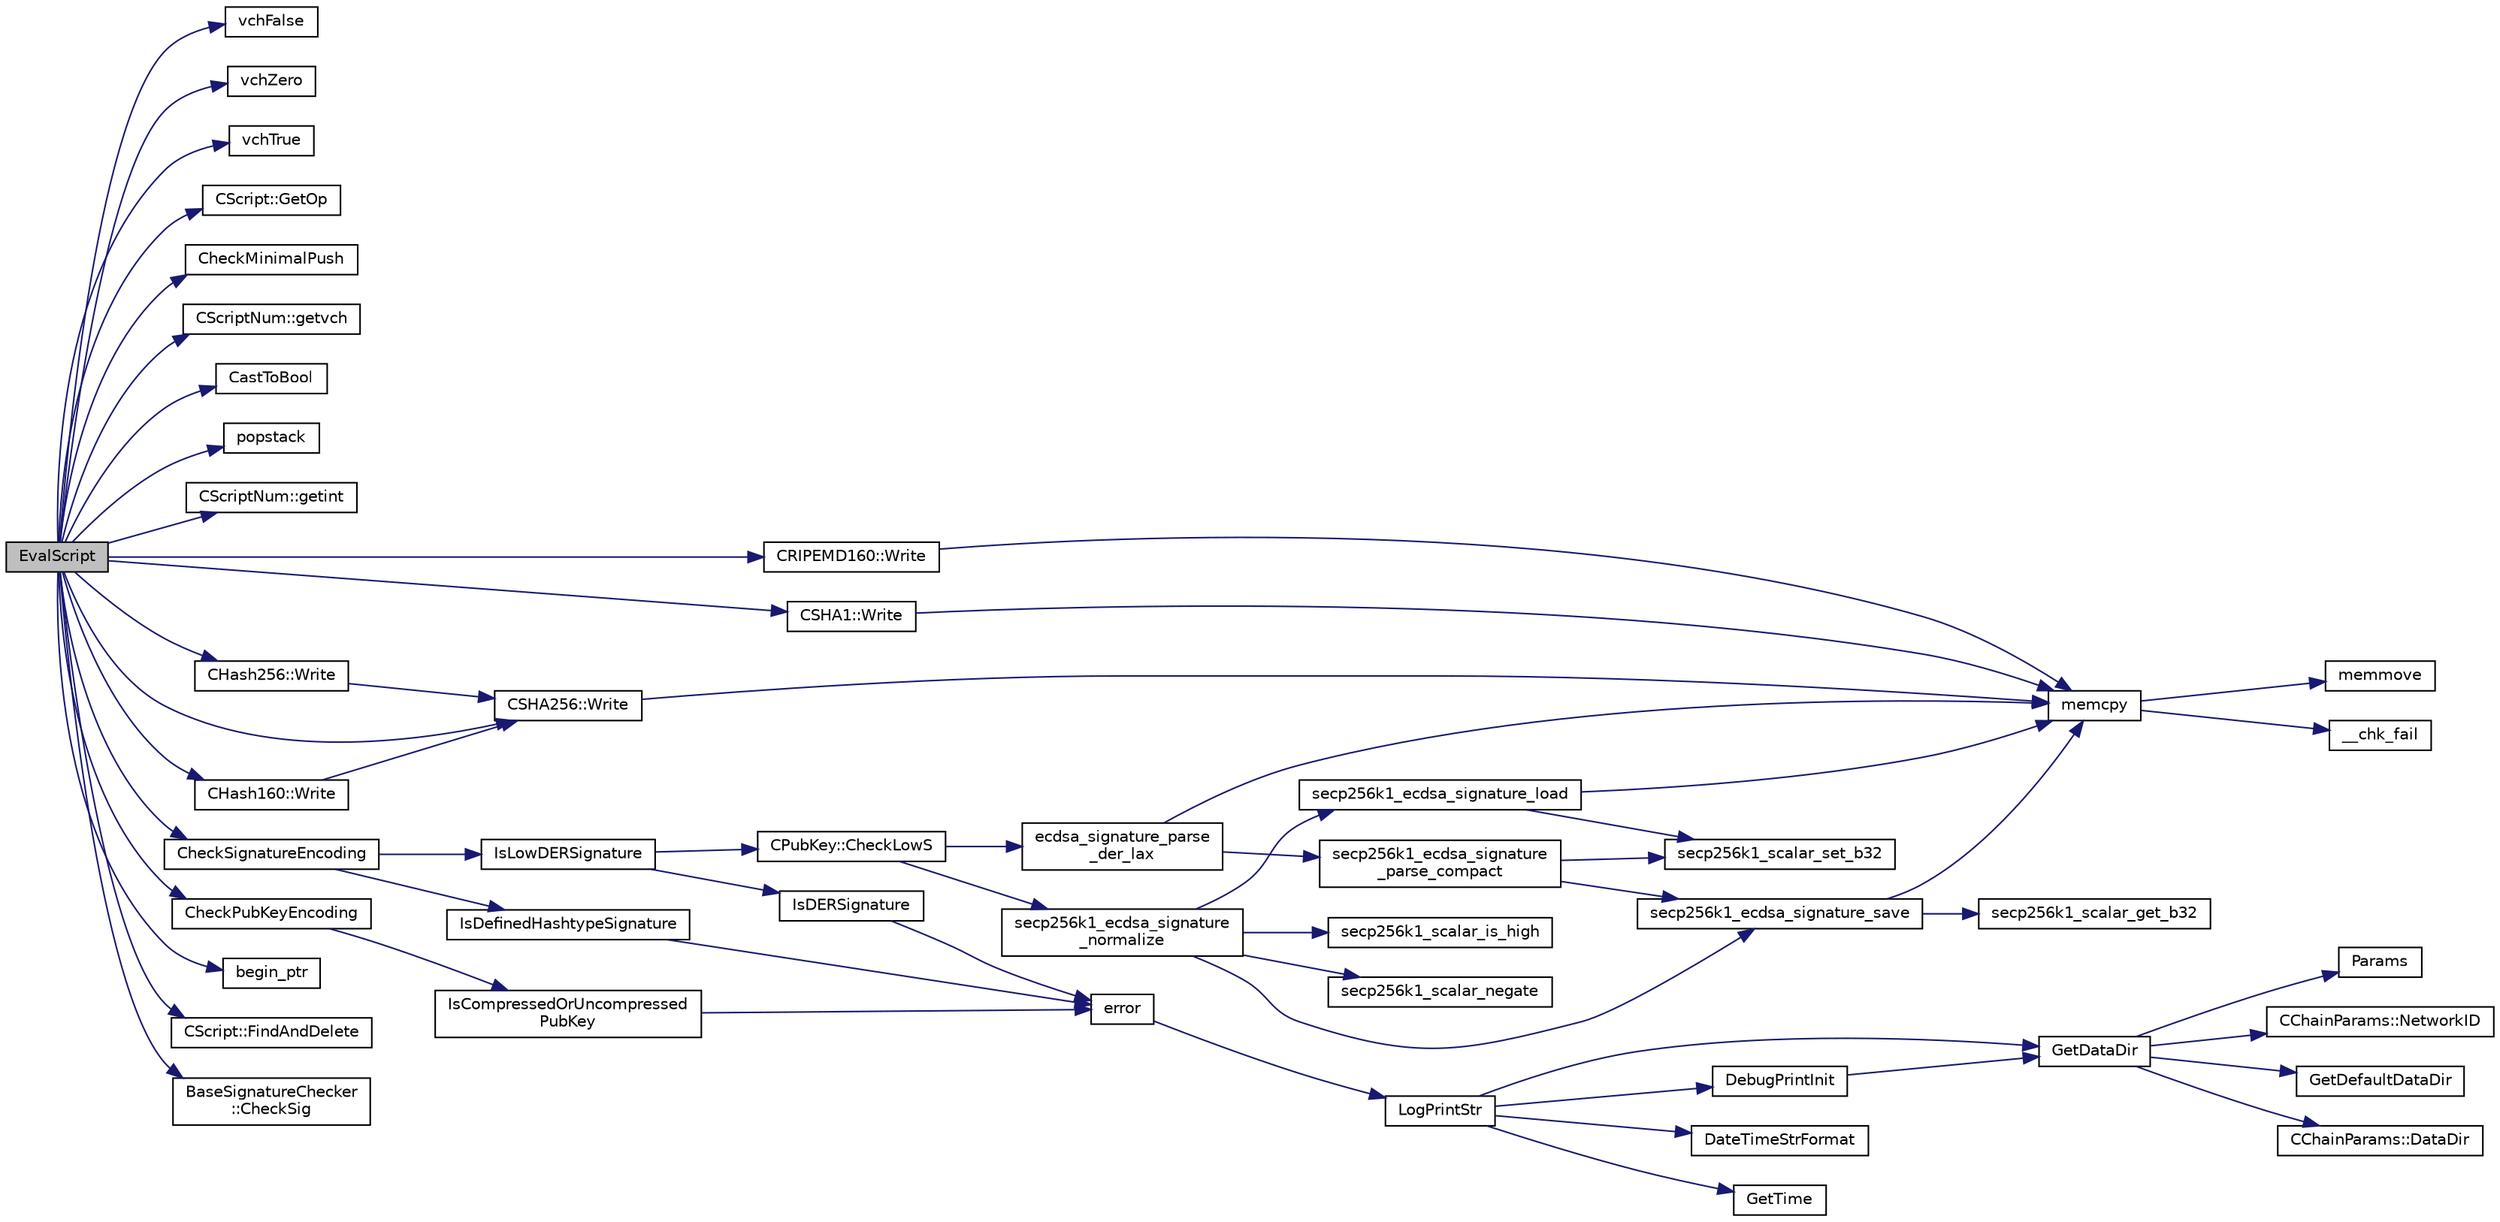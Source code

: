 digraph "EvalScript"
{
  edge [fontname="Helvetica",fontsize="10",labelfontname="Helvetica",labelfontsize="10"];
  node [fontname="Helvetica",fontsize="10",shape=record];
  rankdir="LR";
  Node1253 [label="EvalScript",height=0.2,width=0.4,color="black", fillcolor="grey75", style="filled", fontcolor="black"];
  Node1253 -> Node1254 [color="midnightblue",fontsize="10",style="solid",fontname="Helvetica"];
  Node1254 [label="vchFalse",height=0.2,width=0.4,color="black", fillcolor="white", style="filled",URL="$dd/d0f/script_8cpp.html#a6a72ce5c3d29330e70b69f5964aef752"];
  Node1253 -> Node1255 [color="midnightblue",fontsize="10",style="solid",fontname="Helvetica"];
  Node1255 [label="vchZero",height=0.2,width=0.4,color="black", fillcolor="white", style="filled",URL="$dd/d0f/script_8cpp.html#a53582f03e92e860d973791d31b683cbe"];
  Node1253 -> Node1256 [color="midnightblue",fontsize="10",style="solid",fontname="Helvetica"];
  Node1256 [label="vchTrue",height=0.2,width=0.4,color="black", fillcolor="white", style="filled",URL="$dd/d0f/script_8cpp.html#a498c11ff9400e1e200522482a60114b9"];
  Node1253 -> Node1257 [color="midnightblue",fontsize="10",style="solid",fontname="Helvetica"];
  Node1257 [label="CScript::GetOp",height=0.2,width=0.4,color="black", fillcolor="white", style="filled",URL="$d9/d4b/class_c_script.html#a94635ed93d8d244ec3acfa83f9ecfe5f"];
  Node1253 -> Node1258 [color="midnightblue",fontsize="10",style="solid",fontname="Helvetica"];
  Node1258 [label="CheckMinimalPush",height=0.2,width=0.4,color="black", fillcolor="white", style="filled",URL="$dd/d0f/script_8cpp.html#ac9207762faf2c5d0ce9ad3140c0516d5"];
  Node1253 -> Node1259 [color="midnightblue",fontsize="10",style="solid",fontname="Helvetica"];
  Node1259 [label="CScriptNum::getvch",height=0.2,width=0.4,color="black", fillcolor="white", style="filled",URL="$d8/d95/class_c_script_num.html#af1684eeaa754266aa5bd4fc5f14c6991"];
  Node1253 -> Node1260 [color="midnightblue",fontsize="10",style="solid",fontname="Helvetica"];
  Node1260 [label="CastToBool",height=0.2,width=0.4,color="black", fillcolor="white", style="filled",URL="$dd/d0f/script_8cpp.html#a43bc2157638b796f2e3144963e00db34"];
  Node1253 -> Node1261 [color="midnightblue",fontsize="10",style="solid",fontname="Helvetica"];
  Node1261 [label="popstack",height=0.2,width=0.4,color="black", fillcolor="white", style="filled",URL="$dd/d0f/script_8cpp.html#a8a6c5e60bc410bea032ace92ff6461ee"];
  Node1253 -> Node1262 [color="midnightblue",fontsize="10",style="solid",fontname="Helvetica"];
  Node1262 [label="CScriptNum::getint",height=0.2,width=0.4,color="black", fillcolor="white", style="filled",URL="$d8/d95/class_c_script_num.html#ae205465ff5e3cfef3f2f6d29d3ee250d"];
  Node1253 -> Node1263 [color="midnightblue",fontsize="10",style="solid",fontname="Helvetica"];
  Node1263 [label="CRIPEMD160::Write",height=0.2,width=0.4,color="black", fillcolor="white", style="filled",URL="$d2/d84/class_c_r_i_p_e_m_d160.html#a221143b9d94af623d07c4f4ba1bf6007"];
  Node1263 -> Node1264 [color="midnightblue",fontsize="10",style="solid",fontname="Helvetica"];
  Node1264 [label="memcpy",height=0.2,width=0.4,color="black", fillcolor="white", style="filled",URL="$d5/d9f/glibc__compat_8cpp.html#a0f46826ab0466591e136db24394923cf"];
  Node1264 -> Node1265 [color="midnightblue",fontsize="10",style="solid",fontname="Helvetica"];
  Node1265 [label="memmove",height=0.2,width=0.4,color="black", fillcolor="white", style="filled",URL="$d5/d9f/glibc__compat_8cpp.html#a9778d49e9029dd75bc53ecbbf9f5e9a1"];
  Node1264 -> Node1266 [color="midnightblue",fontsize="10",style="solid",fontname="Helvetica"];
  Node1266 [label="__chk_fail",height=0.2,width=0.4,color="black", fillcolor="white", style="filled",URL="$d5/d9f/glibc__compat_8cpp.html#a424ac71631da5ada2976630ff67051d1"];
  Node1253 -> Node1267 [color="midnightblue",fontsize="10",style="solid",fontname="Helvetica"];
  Node1267 [label="begin_ptr",height=0.2,width=0.4,color="black", fillcolor="white", style="filled",URL="$df/d9d/serialize_8h.html#a19966d167c527d2be493ac9aba27c249",tooltip="Get begin pointer of vector (non-const version). "];
  Node1253 -> Node1268 [color="midnightblue",fontsize="10",style="solid",fontname="Helvetica"];
  Node1268 [label="CSHA1::Write",height=0.2,width=0.4,color="black", fillcolor="white", style="filled",URL="$d9/d3f/class_c_s_h_a1.html#a4322be694ccb2d9864e0cd0c30496a8a"];
  Node1268 -> Node1264 [color="midnightblue",fontsize="10",style="solid",fontname="Helvetica"];
  Node1253 -> Node1269 [color="midnightblue",fontsize="10",style="solid",fontname="Helvetica"];
  Node1269 [label="CSHA256::Write",height=0.2,width=0.4,color="black", fillcolor="white", style="filled",URL="$d7/d2e/class_c_s_h_a256.html#a9d7de520a562655da85349372820c883"];
  Node1269 -> Node1264 [color="midnightblue",fontsize="10",style="solid",fontname="Helvetica"];
  Node1253 -> Node1270 [color="midnightblue",fontsize="10",style="solid",fontname="Helvetica"];
  Node1270 [label="CHash160::Write",height=0.2,width=0.4,color="black", fillcolor="white", style="filled",URL="$d4/d9c/class_c_hash160.html#af56cdd9443013eb68b246aa8450217f2"];
  Node1270 -> Node1269 [color="midnightblue",fontsize="10",style="solid",fontname="Helvetica"];
  Node1253 -> Node1271 [color="midnightblue",fontsize="10",style="solid",fontname="Helvetica"];
  Node1271 [label="CHash256::Write",height=0.2,width=0.4,color="black", fillcolor="white", style="filled",URL="$d4/dec/class_c_hash256.html#a9cc25033c6435cb28e2e8e377c949a7a"];
  Node1271 -> Node1269 [color="midnightblue",fontsize="10",style="solid",fontname="Helvetica"];
  Node1253 -> Node1272 [color="midnightblue",fontsize="10",style="solid",fontname="Helvetica"];
  Node1272 [label="CScript::FindAndDelete",height=0.2,width=0.4,color="black", fillcolor="white", style="filled",URL="$d9/d4b/class_c_script.html#aad6e9f84fe8aa2d27a979f1bc2732463"];
  Node1253 -> Node1273 [color="midnightblue",fontsize="10",style="solid",fontname="Helvetica"];
  Node1273 [label="CheckSignatureEncoding",height=0.2,width=0.4,color="black", fillcolor="white", style="filled",URL="$dd/d0f/script_8cpp.html#a12d14b6b219e70fe8e9a34cf6ea29c7c"];
  Node1273 -> Node1274 [color="midnightblue",fontsize="10",style="solid",fontname="Helvetica"];
  Node1274 [label="IsLowDERSignature",height=0.2,width=0.4,color="black", fillcolor="white", style="filled",URL="$dd/d0f/script_8cpp.html#a0fd00c3aff80aafc124933b1c789c660"];
  Node1274 -> Node1275 [color="midnightblue",fontsize="10",style="solid",fontname="Helvetica"];
  Node1275 [label="IsDERSignature",height=0.2,width=0.4,color="black", fillcolor="white", style="filled",URL="$dd/d0f/script_8cpp.html#a085cff21cf73b4aa50c6fc5a0082ad85"];
  Node1275 -> Node1276 [color="midnightblue",fontsize="10",style="solid",fontname="Helvetica"];
  Node1276 [label="error",height=0.2,width=0.4,color="black", fillcolor="white", style="filled",URL="$d8/d3c/util_8h.html#af8985880cf4ef26df0a5aa2ffcb76662"];
  Node1276 -> Node1277 [color="midnightblue",fontsize="10",style="solid",fontname="Helvetica"];
  Node1277 [label="LogPrintStr",height=0.2,width=0.4,color="black", fillcolor="white", style="filled",URL="$d8/d3c/util_8h.html#afd4c3002b2797c0560adddb6af3ca1da"];
  Node1277 -> Node1278 [color="midnightblue",fontsize="10",style="solid",fontname="Helvetica"];
  Node1278 [label="DebugPrintInit",height=0.2,width=0.4,color="black", fillcolor="white", style="filled",URL="$df/d2d/util_8cpp.html#a751ff5f21d880737811136b5e0bcea12"];
  Node1278 -> Node1279 [color="midnightblue",fontsize="10",style="solid",fontname="Helvetica"];
  Node1279 [label="GetDataDir",height=0.2,width=0.4,color="black", fillcolor="white", style="filled",URL="$df/d2d/util_8cpp.html#ab83866a054745d4b30a3948a1b44beba"];
  Node1279 -> Node1280 [color="midnightblue",fontsize="10",style="solid",fontname="Helvetica"];
  Node1280 [label="Params",height=0.2,width=0.4,color="black", fillcolor="white", style="filled",URL="$df/dbf/chainparams_8cpp.html#ace5c5b706d71a324a417dd2db394fd4a",tooltip="Return the currently selected parameters. "];
  Node1279 -> Node1281 [color="midnightblue",fontsize="10",style="solid",fontname="Helvetica"];
  Node1281 [label="CChainParams::NetworkID",height=0.2,width=0.4,color="black", fillcolor="white", style="filled",URL="$d1/d4f/class_c_chain_params.html#a90dc493ec0c0325c98c3ac06eb99862b"];
  Node1279 -> Node1282 [color="midnightblue",fontsize="10",style="solid",fontname="Helvetica"];
  Node1282 [label="GetDefaultDataDir",height=0.2,width=0.4,color="black", fillcolor="white", style="filled",URL="$df/d2d/util_8cpp.html#ab272995de020a3bcbf743be630e485c6"];
  Node1279 -> Node1283 [color="midnightblue",fontsize="10",style="solid",fontname="Helvetica"];
  Node1283 [label="CChainParams::DataDir",height=0.2,width=0.4,color="black", fillcolor="white", style="filled",URL="$d1/d4f/class_c_chain_params.html#a959488b5d8e6fe62857940b831d73a78"];
  Node1277 -> Node1279 [color="midnightblue",fontsize="10",style="solid",fontname="Helvetica"];
  Node1277 -> Node1284 [color="midnightblue",fontsize="10",style="solid",fontname="Helvetica"];
  Node1284 [label="DateTimeStrFormat",height=0.2,width=0.4,color="black", fillcolor="white", style="filled",URL="$df/d2d/util_8cpp.html#a749bc6776c8ec72d7c5e4dea56aee415"];
  Node1277 -> Node1285 [color="midnightblue",fontsize="10",style="solid",fontname="Helvetica"];
  Node1285 [label="GetTime",height=0.2,width=0.4,color="black", fillcolor="white", style="filled",URL="$df/d2d/util_8cpp.html#a46fac5fba8ba905b5f9acb364f5d8c6f"];
  Node1274 -> Node1286 [color="midnightblue",fontsize="10",style="solid",fontname="Helvetica"];
  Node1286 [label="CPubKey::CheckLowS",height=0.2,width=0.4,color="black", fillcolor="white", style="filled",URL="$da/d4e/class_c_pub_key.html#a4ada230ef593456ef9088c28fd5ca34e",tooltip="Check whether a signature is normalized (lower-S). "];
  Node1286 -> Node1287 [color="midnightblue",fontsize="10",style="solid",fontname="Helvetica"];
  Node1287 [label="ecdsa_signature_parse\l_der_lax",height=0.2,width=0.4,color="black", fillcolor="white", style="filled",URL="$da/d8e/pubkey_8cpp.html#acd68762de13ffb2c909fcf12acfea0fd",tooltip="This function is taken from the libsecp256k1 distribution and implements DER parsing for ECDSA signat..."];
  Node1287 -> Node1288 [color="midnightblue",fontsize="10",style="solid",fontname="Helvetica"];
  Node1288 [label="secp256k1_ecdsa_signature\l_parse_compact",height=0.2,width=0.4,color="black", fillcolor="white", style="filled",URL="$d7/dd3/secp256k1_8h.html#a2aff2802eca3d15ec54298e879579897",tooltip="Parse an ECDSA signature in compact (64 bytes) format. "];
  Node1288 -> Node1289 [color="midnightblue",fontsize="10",style="solid",fontname="Helvetica"];
  Node1289 [label="secp256k1_scalar_set_b32",height=0.2,width=0.4,color="black", fillcolor="white", style="filled",URL="$db/d94/scalar_8h.html#a25cc2d45ae1d1765d07c3313cdf46fa0",tooltip="Set a scalar from a big endian byte array. "];
  Node1288 -> Node1290 [color="midnightblue",fontsize="10",style="solid",fontname="Helvetica"];
  Node1290 [label="secp256k1_ecdsa_signature_save",height=0.2,width=0.4,color="black", fillcolor="white", style="filled",URL="$d1/d8c/secp256k1_8c.html#a94e522f94c4819bebf8e854952eb6a8f"];
  Node1290 -> Node1264 [color="midnightblue",fontsize="10",style="solid",fontname="Helvetica"];
  Node1290 -> Node1291 [color="midnightblue",fontsize="10",style="solid",fontname="Helvetica"];
  Node1291 [label="secp256k1_scalar_get_b32",height=0.2,width=0.4,color="black", fillcolor="white", style="filled",URL="$db/d94/scalar_8h.html#a4fa08f8af5a23f505b44c9ef1bec1831",tooltip="Convert a scalar to a byte array. "];
  Node1287 -> Node1264 [color="midnightblue",fontsize="10",style="solid",fontname="Helvetica"];
  Node1286 -> Node1292 [color="midnightblue",fontsize="10",style="solid",fontname="Helvetica"];
  Node1292 [label="secp256k1_ecdsa_signature\l_normalize",height=0.2,width=0.4,color="black", fillcolor="white", style="filled",URL="$d7/dd3/secp256k1_8h.html#a93ec36a19229f08acc5ff1ca613ab3a1",tooltip="Convert a signature to a normalized lower-S form. "];
  Node1292 -> Node1293 [color="midnightblue",fontsize="10",style="solid",fontname="Helvetica"];
  Node1293 [label="secp256k1_ecdsa_signature_load",height=0.2,width=0.4,color="black", fillcolor="white", style="filled",URL="$d1/d8c/secp256k1_8c.html#af2027241c9dfc85fa5b6a3bb5fe41d18"];
  Node1293 -> Node1264 [color="midnightblue",fontsize="10",style="solid",fontname="Helvetica"];
  Node1293 -> Node1289 [color="midnightblue",fontsize="10",style="solid",fontname="Helvetica"];
  Node1292 -> Node1294 [color="midnightblue",fontsize="10",style="solid",fontname="Helvetica"];
  Node1294 [label="secp256k1_scalar_is_high",height=0.2,width=0.4,color="black", fillcolor="white", style="filled",URL="$db/d94/scalar_8h.html#aab66620cbbe49bec3c7c02f4a1219c05",tooltip="Check whether a scalar is higher than the group order divided by 2. "];
  Node1292 -> Node1295 [color="midnightblue",fontsize="10",style="solid",fontname="Helvetica"];
  Node1295 [label="secp256k1_scalar_negate",height=0.2,width=0.4,color="black", fillcolor="white", style="filled",URL="$db/d94/scalar_8h.html#aa3f1c1d4536adf835ee256878c222968",tooltip="Compute the complement of a scalar (modulo the group order). "];
  Node1292 -> Node1290 [color="midnightblue",fontsize="10",style="solid",fontname="Helvetica"];
  Node1273 -> Node1296 [color="midnightblue",fontsize="10",style="solid",fontname="Helvetica"];
  Node1296 [label="IsDefinedHashtypeSignature",height=0.2,width=0.4,color="black", fillcolor="white", style="filled",URL="$dd/d0f/script_8cpp.html#a10b82cfa960aba7c714878a6c5ba6424"];
  Node1296 -> Node1276 [color="midnightblue",fontsize="10",style="solid",fontname="Helvetica"];
  Node1253 -> Node1297 [color="midnightblue",fontsize="10",style="solid",fontname="Helvetica"];
  Node1297 [label="CheckPubKeyEncoding",height=0.2,width=0.4,color="black", fillcolor="white", style="filled",URL="$dd/d0f/script_8cpp.html#aec208a0fbaa42e181985417445545e4d"];
  Node1297 -> Node1298 [color="midnightblue",fontsize="10",style="solid",fontname="Helvetica"];
  Node1298 [label="IsCompressedOrUncompressed\lPubKey",height=0.2,width=0.4,color="black", fillcolor="white", style="filled",URL="$dd/d0f/script_8cpp.html#a911a8699bdb4314ccba8553ba3522d23"];
  Node1298 -> Node1276 [color="midnightblue",fontsize="10",style="solid",fontname="Helvetica"];
  Node1253 -> Node1299 [color="midnightblue",fontsize="10",style="solid",fontname="Helvetica"];
  Node1299 [label="BaseSignatureChecker\l::CheckSig",height=0.2,width=0.4,color="black", fillcolor="white", style="filled",URL="$d2/db4/class_base_signature_checker.html#a1eaaee286e57739edc2a1a1a5bed8352"];
}
